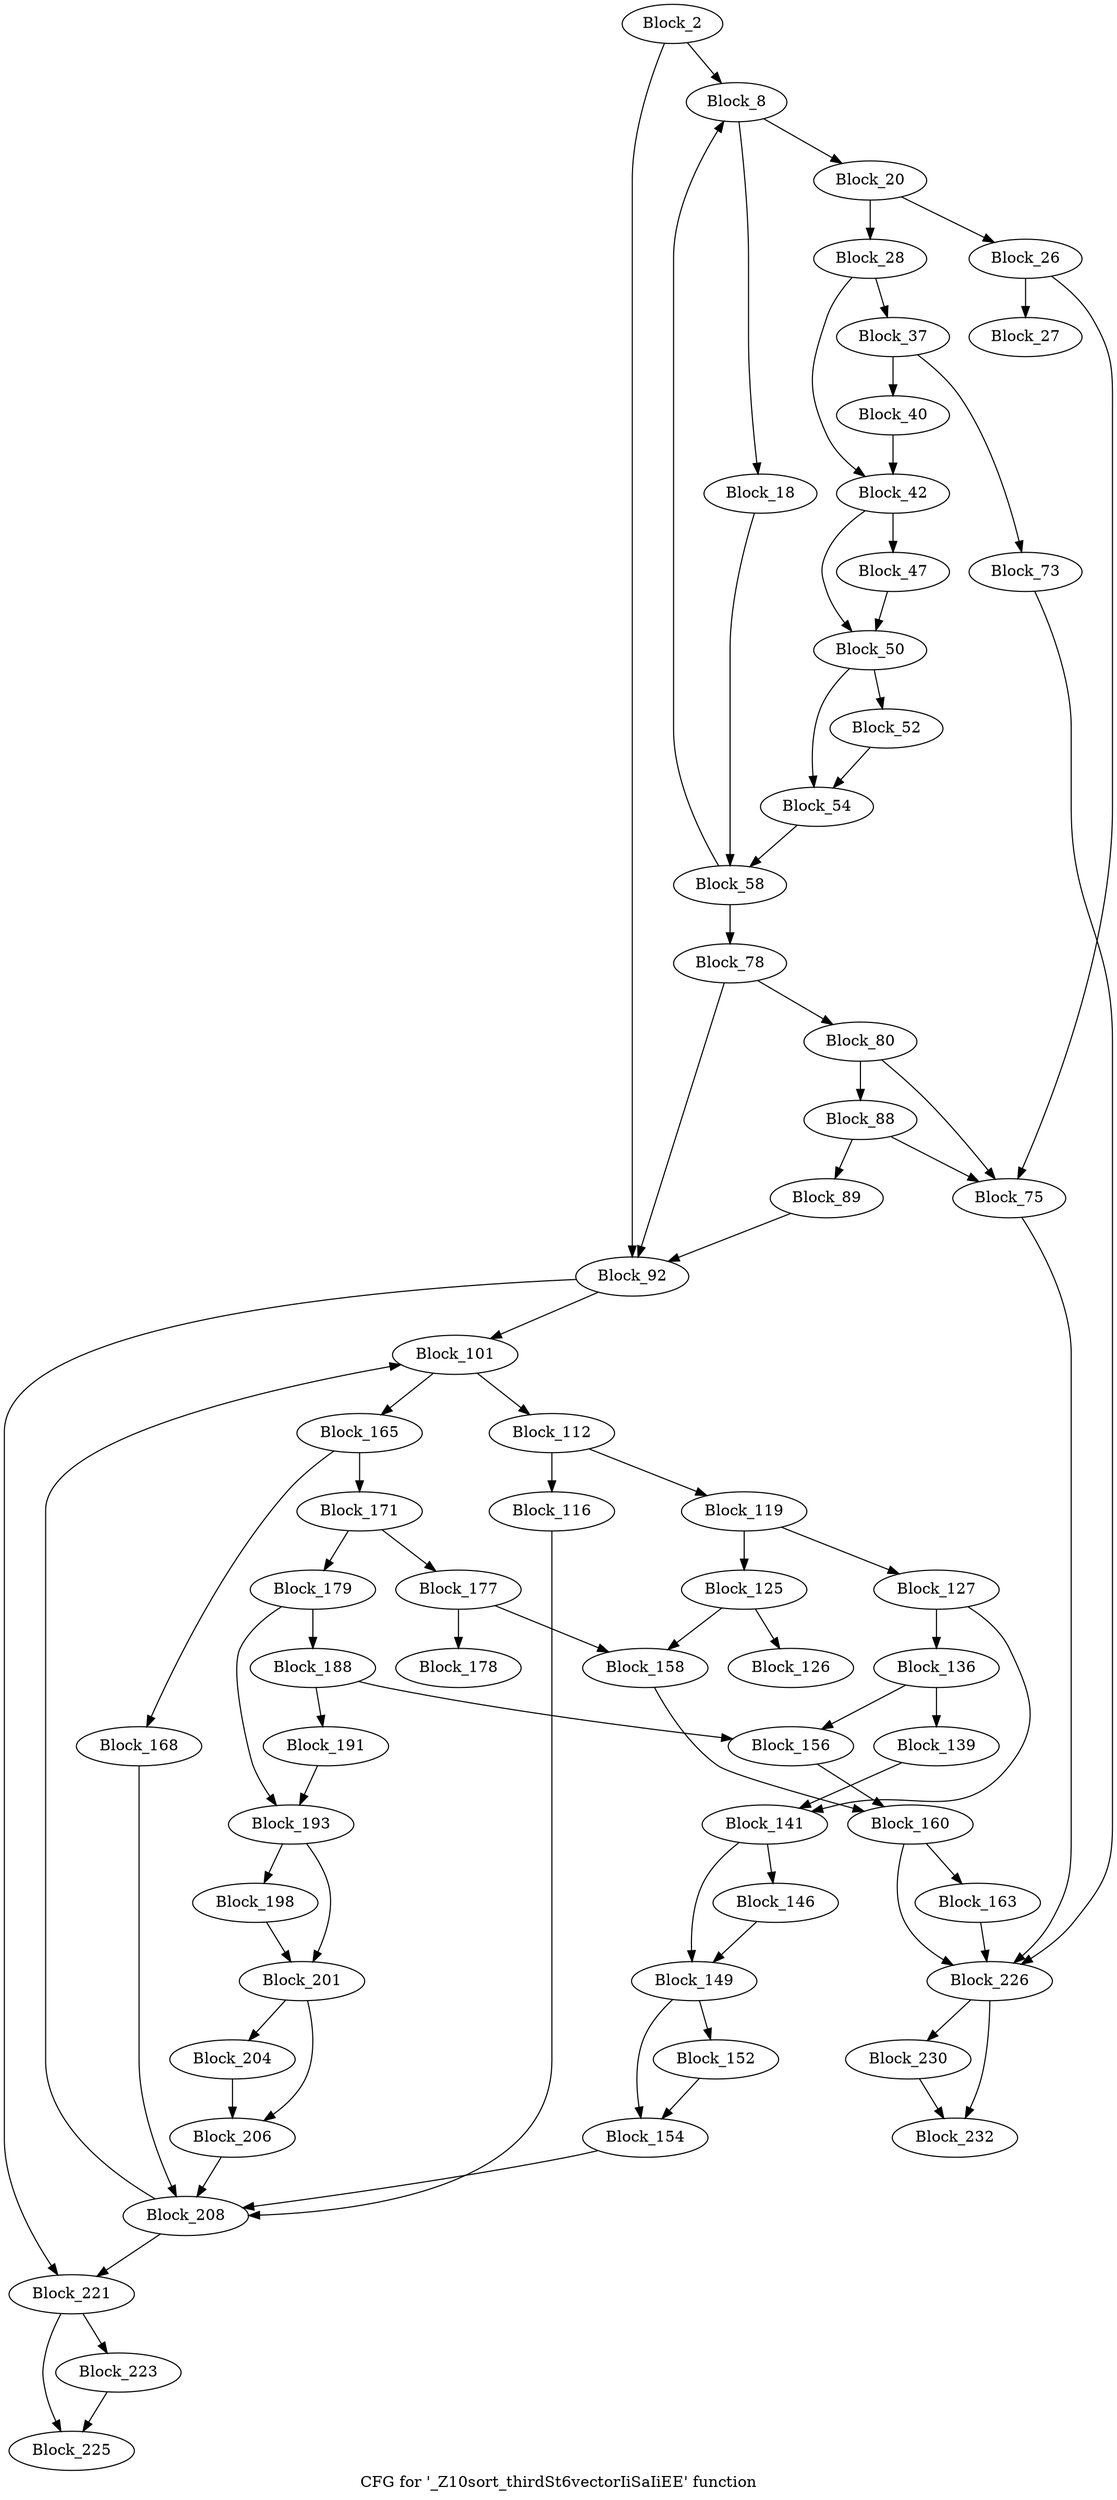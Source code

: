digraph "CFG for '_Z10sort_thirdSt6vectorIiSaIiEE' function" {
	label="CFG for '_Z10sort_thirdSt6vectorIiSaIiEE' function";

	block_2 [label="Block_2"];
	block_2:s0 -> block_92;
	block_2:s1 -> block_8;
	block_8 [label="Block_8"];
	block_8:s0 -> block_20;
	block_8:s1 -> block_18;
	block_18 [label="Block_18"];
	block_18 -> block_58;
	block_20 [label="Block_20"];
	block_20:s0 -> block_26;
	block_20:s1 -> block_28;
	block_26 [label="Block_26"];
	block_26 -> block_27;
	block_26 -> block_75;
	block_27 [label="Block_27"];
	block_28 [label="Block_28"];
	block_28:s0 -> block_42;
	block_28:s1 -> block_37;
	block_37 [label="Block_37"];
	block_37 -> block_40;
	block_37 -> block_73;
	block_40 [label="Block_40"];
	block_40 -> block_42;
	block_42 [label="Block_42"];
	block_42:s0 -> block_47;
	block_42:s1 -> block_50;
	block_47 [label="Block_47"];
	block_47 -> block_50;
	block_50 [label="Block_50"];
	block_50:s0 -> block_54;
	block_50:s1 -> block_52;
	block_52 [label="Block_52"];
	block_52 -> block_54;
	block_54 [label="Block_54"];
	block_54 -> block_58;
	block_58 [label="Block_58"];
	block_58:s0 -> block_8;
	block_58:s1 -> block_78;
	block_73 [label="Block_73"];
	block_73 -> block_226;
	block_75 [label="Block_75"];
	block_75 -> block_226;
	block_78 [label="Block_78"];
	block_78:s0 -> block_92;
	block_78:s1 -> block_80;
	block_80 [label="Block_80"];
	block_80 -> block_88;
	block_80 -> block_75;
	block_88 [label="Block_88"];
	block_88 -> block_89;
	block_88 -> block_75;
	block_89 [label="Block_89"];
	block_89 -> block_92;
	block_92 [label="Block_92"];
	block_92:s0 -> block_221;
	block_92:s1 -> block_101;
	block_101 [label="Block_101"];
	block_101:s0 -> block_112;
	block_101:s1 -> block_165;
	block_112 [label="Block_112"];
	block_112:s0 -> block_119;
	block_112:s1 -> block_116;
	block_116 [label="Block_116"];
	block_116 -> block_208;
	block_119 [label="Block_119"];
	block_119:s0 -> block_125;
	block_119:s1 -> block_127;
	block_125 [label="Block_125"];
	block_125 -> block_126;
	block_125 -> block_158;
	block_126 [label="Block_126"];
	block_127 [label="Block_127"];
	block_127:s0 -> block_141;
	block_127:s1 -> block_136;
	block_136 [label="Block_136"];
	block_136 -> block_139;
	block_136 -> block_156;
	block_139 [label="Block_139"];
	block_139 -> block_141;
	block_141 [label="Block_141"];
	block_141:s0 -> block_146;
	block_141:s1 -> block_149;
	block_146 [label="Block_146"];
	block_146 -> block_149;
	block_149 [label="Block_149"];
	block_149:s0 -> block_154;
	block_149:s1 -> block_152;
	block_152 [label="Block_152"];
	block_152 -> block_154;
	block_154 [label="Block_154"];
	block_154 -> block_208;
	block_156 [label="Block_156"];
	block_156 -> block_160;
	block_158 [label="Block_158"];
	block_158 -> block_160;
	block_160 [label="Block_160"];
	block_160:s0 -> block_226;
	block_160:s1 -> block_163;
	block_163 [label="Block_163"];
	block_163 -> block_226;
	block_165 [label="Block_165"];
	block_165:s0 -> block_171;
	block_165:s1 -> block_168;
	block_168 [label="Block_168"];
	block_168 -> block_208;
	block_171 [label="Block_171"];
	block_171:s0 -> block_177;
	block_171:s1 -> block_179;
	block_177 [label="Block_177"];
	block_177 -> block_178;
	block_177 -> block_158;
	block_178 [label="Block_178"];
	block_179 [label="Block_179"];
	block_179:s0 -> block_193;
	block_179:s1 -> block_188;
	block_188 [label="Block_188"];
	block_188 -> block_191;
	block_188 -> block_156;
	block_191 [label="Block_191"];
	block_191 -> block_193;
	block_193 [label="Block_193"];
	block_193:s0 -> block_198;
	block_193:s1 -> block_201;
	block_198 [label="Block_198"];
	block_198 -> block_201;
	block_201 [label="Block_201"];
	block_201:s0 -> block_206;
	block_201:s1 -> block_204;
	block_204 [label="Block_204"];
	block_204 -> block_206;
	block_206 [label="Block_206"];
	block_206 -> block_208;
	block_208 [label="Block_208"];
	block_208:s0 -> block_101;
	block_208:s1 -> block_221;
	block_221 [label="Block_221"];
	block_221:s0 -> block_225;
	block_221:s1 -> block_223;
	block_223 [label="Block_223"];
	block_223 -> block_225;
	block_225 [label="Block_225"];
	block_226 [label="Block_226"];
	block_226:s0 -> block_232;
	block_226:s1 -> block_230;
	block_230 [label="Block_230"];
	block_230 -> block_232;
	block_232 [label="Block_232"];
}
